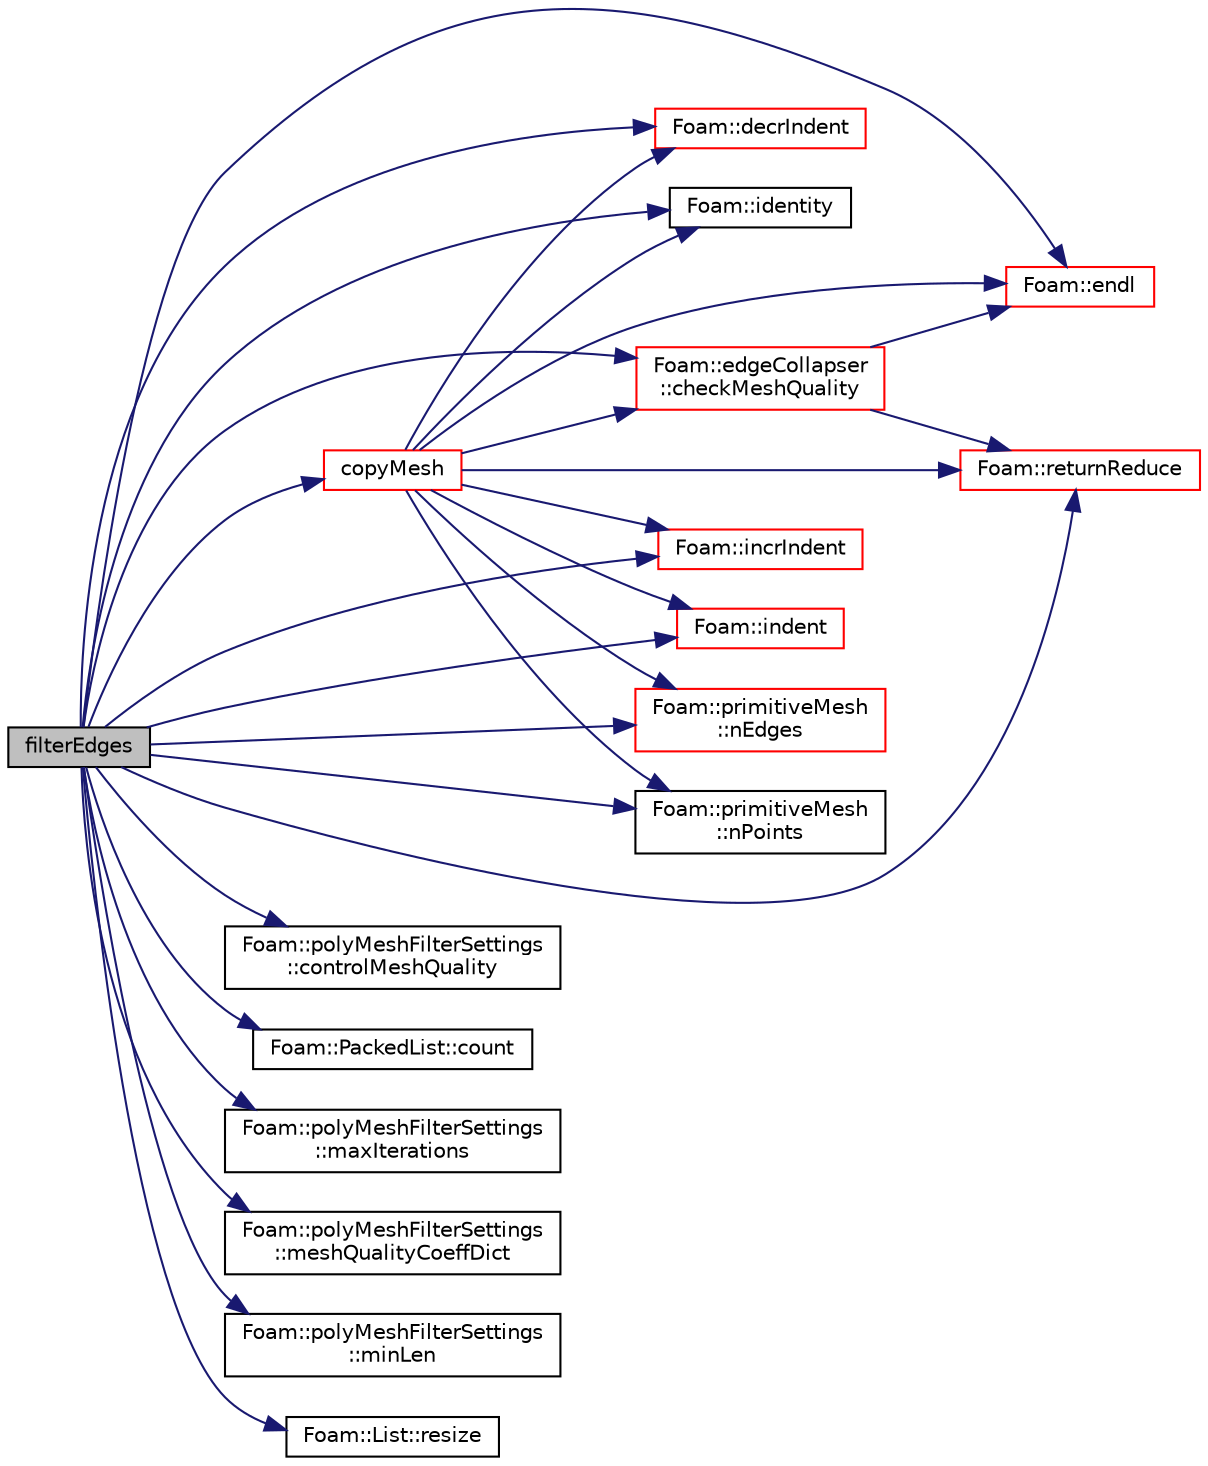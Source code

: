 digraph "filterEdges"
{
  bgcolor="transparent";
  edge [fontname="Helvetica",fontsize="10",labelfontname="Helvetica",labelfontsize="10"];
  node [fontname="Helvetica",fontsize="10",shape=record];
  rankdir="LR";
  Node609 [label="filterEdges",height=0.2,width=0.4,color="black", fillcolor="grey75", style="filled", fontcolor="black"];
  Node609 -> Node610 [color="midnightblue",fontsize="10",style="solid",fontname="Helvetica"];
  Node610 [label="Foam::edgeCollapser\l::checkMeshQuality",height=0.2,width=0.4,color="red",URL="$a22401.html#a05c592dbdbe3fcc0728c2595750b5982",tooltip="Check mesh and mark points on faces in error. "];
  Node610 -> Node618 [color="midnightblue",fontsize="10",style="solid",fontname="Helvetica"];
  Node618 [label="Foam::endl",height=0.2,width=0.4,color="red",URL="$a21851.html#a2db8fe02a0d3909e9351bb4275b23ce4",tooltip="Add newline and flush stream. "];
  Node610 -> Node963 [color="midnightblue",fontsize="10",style="solid",fontname="Helvetica"];
  Node963 [label="Foam::returnReduce",height=0.2,width=0.4,color="red",URL="$a21851.html#a8d528a67d2a9c6fe4fb94bc86872624b"];
  Node609 -> Node1033 [color="midnightblue",fontsize="10",style="solid",fontname="Helvetica"];
  Node1033 [label="Foam::polyMeshFilterSettings\l::controlMeshQuality",height=0.2,width=0.4,color="black",URL="$a22361.html#a1b70208045da1d57f62e87a0d34af597"];
  Node609 -> Node1034 [color="midnightblue",fontsize="10",style="solid",fontname="Helvetica"];
  Node1034 [label="copyMesh",height=0.2,width=0.4,color="red",URL="$a22357.html#a6d46f578539dd45f89a6ea89738c75b5",tooltip="Return a copy of an fvMesh. "];
  Node1034 -> Node610 [color="midnightblue",fontsize="10",style="solid",fontname="Helvetica"];
  Node1034 -> Node1061 [color="midnightblue",fontsize="10",style="solid",fontname="Helvetica"];
  Node1061 [label="Foam::decrIndent",height=0.2,width=0.4,color="red",URL="$a21851.html#a1c3a44e035fae1cd9d5a4a60a7e1c32b",tooltip="Decrement the indent level. "];
  Node1034 -> Node618 [color="midnightblue",fontsize="10",style="solid",fontname="Helvetica"];
  Node1034 -> Node663 [color="midnightblue",fontsize="10",style="solid",fontname="Helvetica"];
  Node663 [label="Foam::identity",height=0.2,width=0.4,color="black",URL="$a21851.html#a36af96cb841435845fffb4fe69208490",tooltip="Create identity map (map[i] == i) of given length. "];
  Node1034 -> Node1069 [color="midnightblue",fontsize="10",style="solid",fontname="Helvetica"];
  Node1069 [label="Foam::incrIndent",height=0.2,width=0.4,color="red",URL="$a21851.html#a5baff2b2334a238271b33f039e5dde5c",tooltip="Increment the indent level. "];
  Node1034 -> Node1075 [color="midnightblue",fontsize="10",style="solid",fontname="Helvetica"];
  Node1075 [label="Foam::indent",height=0.2,width=0.4,color="red",URL="$a21851.html#ae297c57ea5b952a8bc9e4f30f7ea8701",tooltip="Indent stream. "];
  Node1034 -> Node1107 [color="midnightblue",fontsize="10",style="solid",fontname="Helvetica"];
  Node1107 [label="Foam::primitiveMesh\l::nEdges",height=0.2,width=0.4,color="red",URL="$a28685.html#a086513bcff1a3f1684e1a3879dd90deb"];
  Node1034 -> Node670 [color="midnightblue",fontsize="10",style="solid",fontname="Helvetica"];
  Node670 [label="Foam::primitiveMesh\l::nPoints",height=0.2,width=0.4,color="black",URL="$a28685.html#a1c886a784a597459dbf2d9470798e9dd"];
  Node1034 -> Node963 [color="midnightblue",fontsize="10",style="solid",fontname="Helvetica"];
  Node609 -> Node1130 [color="midnightblue",fontsize="10",style="solid",fontname="Helvetica"];
  Node1130 [label="Foam::PackedList::count",height=0.2,width=0.4,color="black",URL="$a27053.html#acf69b4cb547f80415cf2ab4a9a9e589c",tooltip="Count number of bits set, O(log(n)) "];
  Node609 -> Node1061 [color="midnightblue",fontsize="10",style="solid",fontname="Helvetica"];
  Node609 -> Node618 [color="midnightblue",fontsize="10",style="solid",fontname="Helvetica"];
  Node609 -> Node663 [color="midnightblue",fontsize="10",style="solid",fontname="Helvetica"];
  Node609 -> Node1069 [color="midnightblue",fontsize="10",style="solid",fontname="Helvetica"];
  Node609 -> Node1075 [color="midnightblue",fontsize="10",style="solid",fontname="Helvetica"];
  Node609 -> Node1131 [color="midnightblue",fontsize="10",style="solid",fontname="Helvetica"];
  Node1131 [label="Foam::polyMeshFilterSettings\l::maxIterations",height=0.2,width=0.4,color="black",URL="$a22361.html#a4100a88ff73eca4f9ce3e3396414acce"];
  Node609 -> Node1132 [color="midnightblue",fontsize="10",style="solid",fontname="Helvetica"];
  Node1132 [label="Foam::polyMeshFilterSettings\l::meshQualityCoeffDict",height=0.2,width=0.4,color="black",URL="$a22361.html#ac47b40dd6ba7caacd4ec398b8cfcad40"];
  Node609 -> Node1133 [color="midnightblue",fontsize="10",style="solid",fontname="Helvetica"];
  Node1133 [label="Foam::polyMeshFilterSettings\l::minLen",height=0.2,width=0.4,color="black",URL="$a22361.html#a1200f9bd6d6516158e2fc93c1507ce19"];
  Node609 -> Node1107 [color="midnightblue",fontsize="10",style="solid",fontname="Helvetica"];
  Node609 -> Node670 [color="midnightblue",fontsize="10",style="solid",fontname="Helvetica"];
  Node609 -> Node1134 [color="midnightblue",fontsize="10",style="solid",fontname="Helvetica"];
  Node1134 [label="Foam::List::resize",height=0.2,width=0.4,color="black",URL="$a26833.html#a4eb7a78f8b52136a8668d0e785dace04",tooltip="Alias for setSize(const label) "];
  Node609 -> Node963 [color="midnightblue",fontsize="10",style="solid",fontname="Helvetica"];
}
